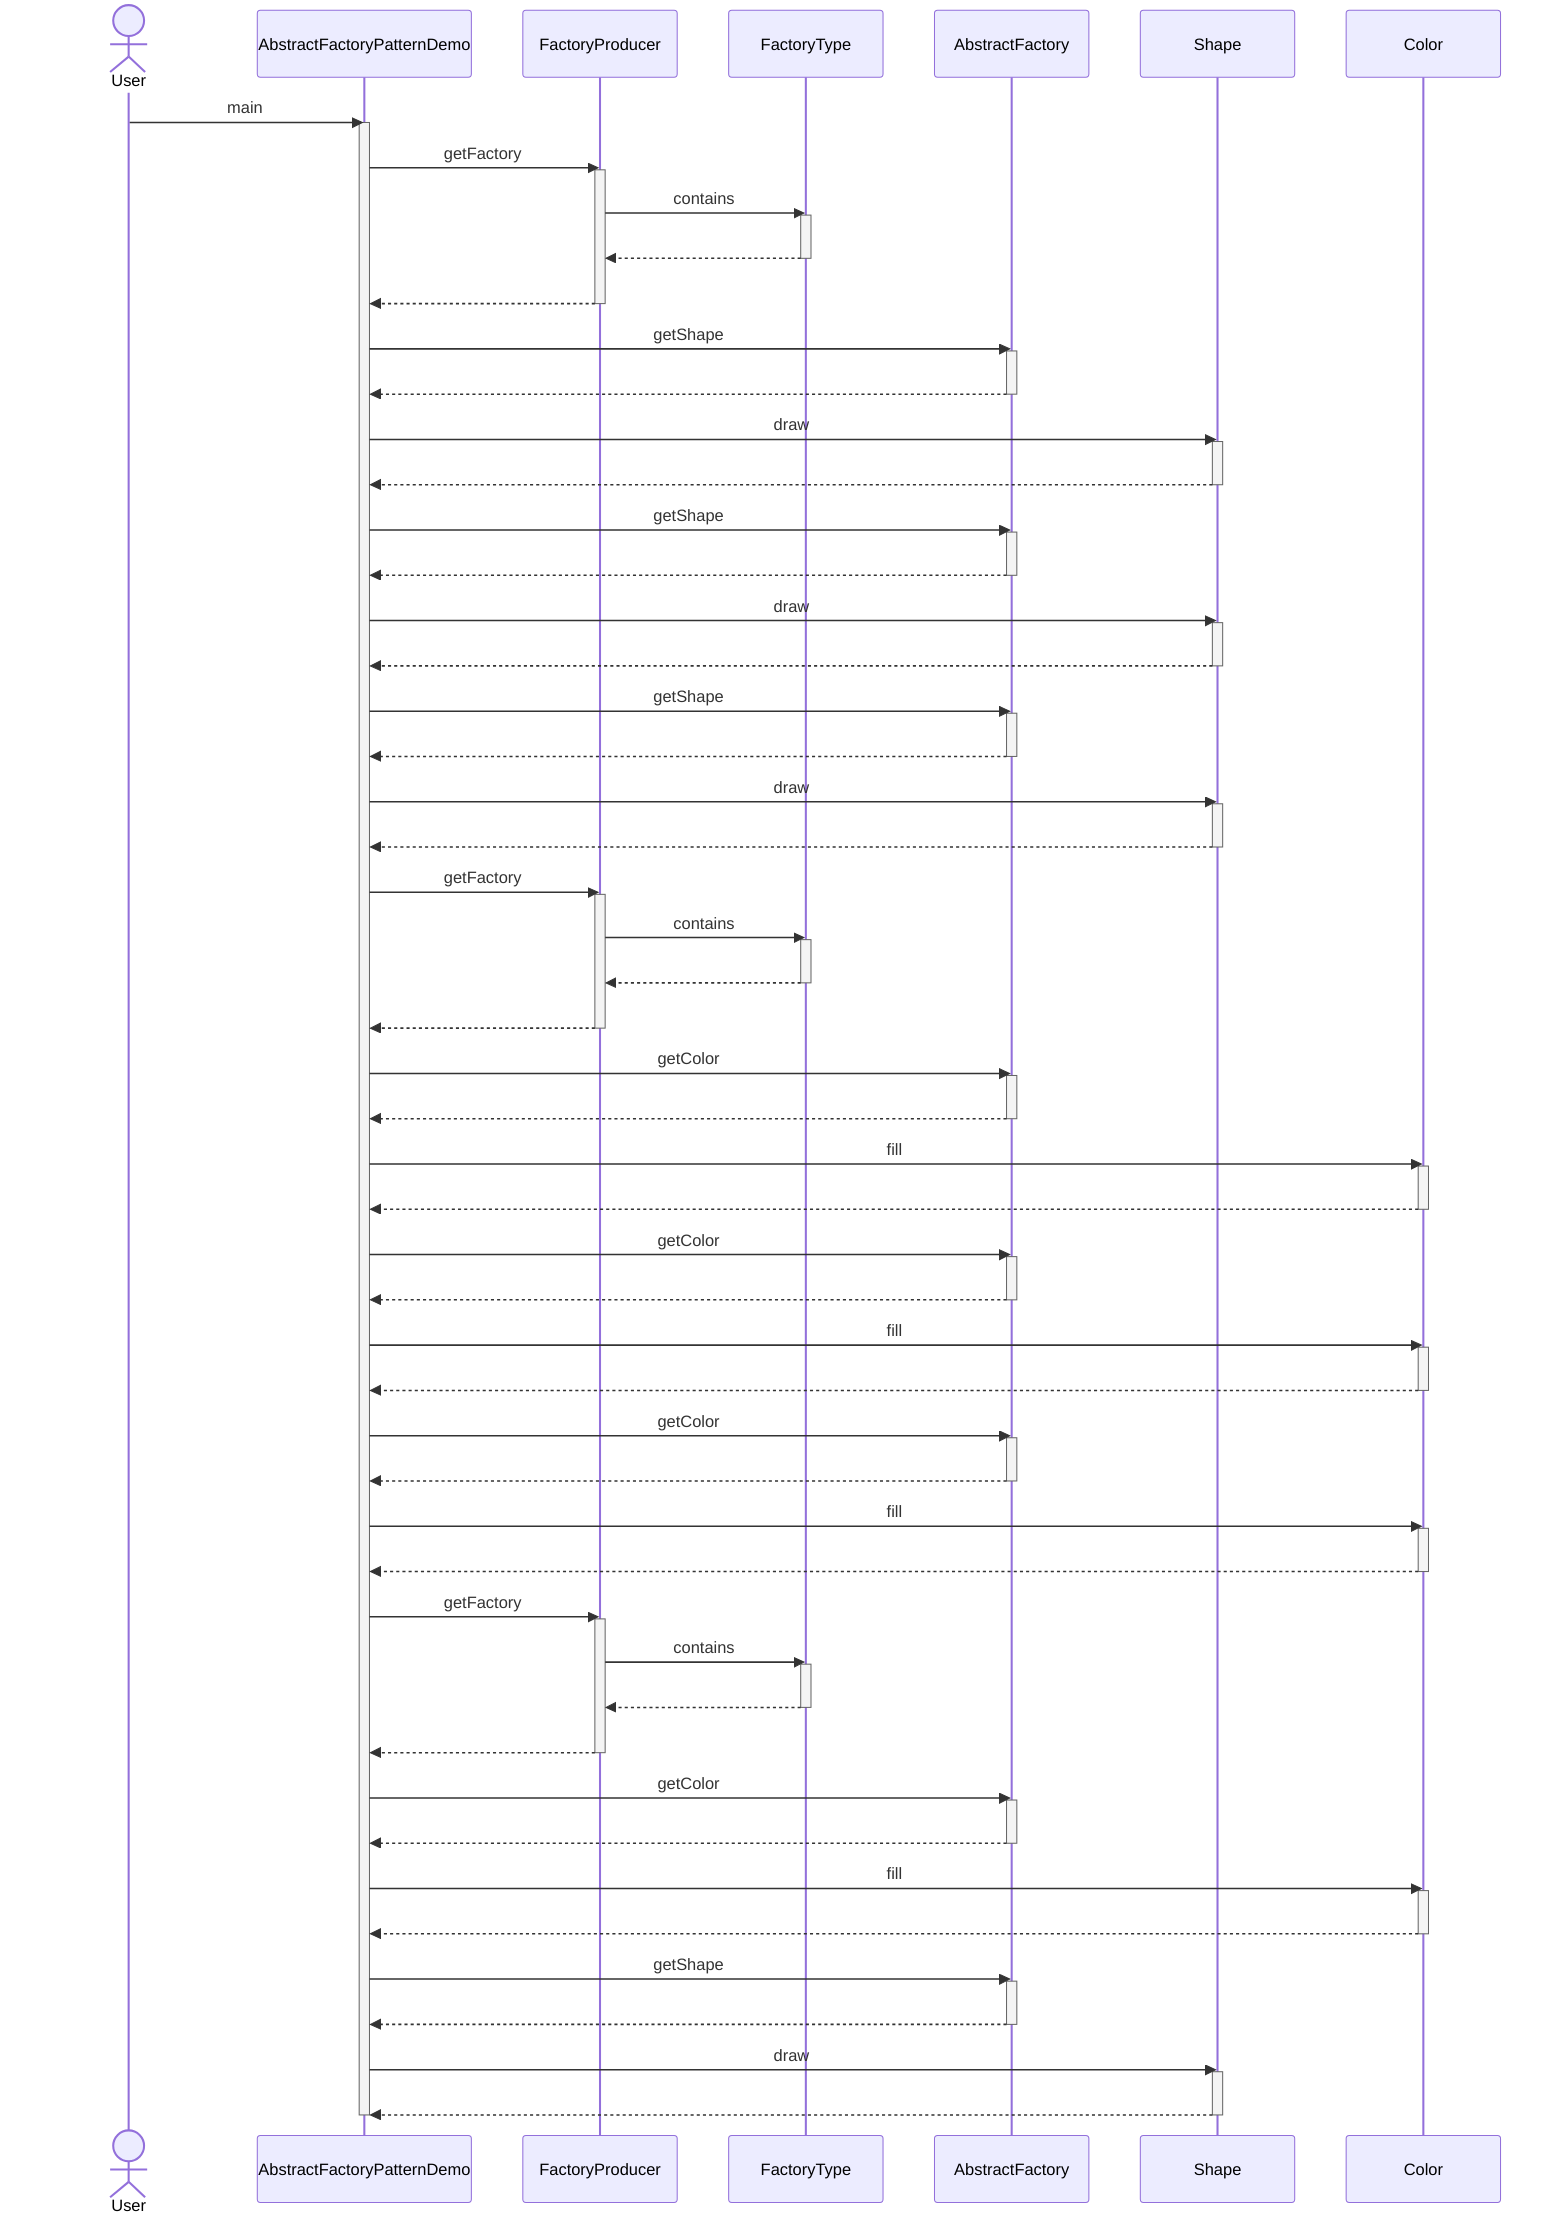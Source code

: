 sequenceDiagram
actor User
User ->> AbstractFactoryPatternDemo : main
activate AbstractFactoryPatternDemo
AbstractFactoryPatternDemo ->> FactoryProducer : getFactory
activate FactoryProducer
FactoryProducer ->> FactoryType : contains
activate FactoryType
FactoryType -->> FactoryProducer : #32; 
deactivate FactoryType
FactoryProducer -->> AbstractFactoryPatternDemo : #32; 
deactivate FactoryProducer
AbstractFactoryPatternDemo ->> AbstractFactory : getShape
activate AbstractFactory
AbstractFactory -->> AbstractFactoryPatternDemo : #32; 
deactivate AbstractFactory
AbstractFactoryPatternDemo ->> Shape : draw
activate Shape
Shape -->> AbstractFactoryPatternDemo : #32; 
deactivate Shape
AbstractFactoryPatternDemo ->> AbstractFactory : getShape
activate AbstractFactory
AbstractFactory -->> AbstractFactoryPatternDemo : #32; 
deactivate AbstractFactory
AbstractFactoryPatternDemo ->> Shape : draw
activate Shape
Shape -->> AbstractFactoryPatternDemo : #32; 
deactivate Shape
AbstractFactoryPatternDemo ->> AbstractFactory : getShape
activate AbstractFactory
AbstractFactory -->> AbstractFactoryPatternDemo : #32; 
deactivate AbstractFactory
AbstractFactoryPatternDemo ->> Shape : draw
activate Shape
Shape -->> AbstractFactoryPatternDemo : #32; 
deactivate Shape
AbstractFactoryPatternDemo ->> FactoryProducer : getFactory
activate FactoryProducer
FactoryProducer ->> FactoryType : contains
activate FactoryType
FactoryType -->> FactoryProducer : #32; 
deactivate FactoryType
FactoryProducer -->> AbstractFactoryPatternDemo : #32; 
deactivate FactoryProducer
AbstractFactoryPatternDemo ->> AbstractFactory : getColor
activate AbstractFactory
AbstractFactory -->> AbstractFactoryPatternDemo : #32; 
deactivate AbstractFactory
AbstractFactoryPatternDemo ->> Color : fill
activate Color
Color -->> AbstractFactoryPatternDemo : #32; 
deactivate Color
AbstractFactoryPatternDemo ->> AbstractFactory : getColor
activate AbstractFactory
AbstractFactory -->> AbstractFactoryPatternDemo : #32; 
deactivate AbstractFactory
AbstractFactoryPatternDemo ->> Color : fill
activate Color
Color -->> AbstractFactoryPatternDemo : #32; 
deactivate Color
AbstractFactoryPatternDemo ->> AbstractFactory : getColor
activate AbstractFactory
AbstractFactory -->> AbstractFactoryPatternDemo : #32; 
deactivate AbstractFactory
AbstractFactoryPatternDemo ->> Color : fill
activate Color
Color -->> AbstractFactoryPatternDemo : #32; 
deactivate Color
AbstractFactoryPatternDemo ->> FactoryProducer : getFactory
activate FactoryProducer
FactoryProducer ->> FactoryType : contains
activate FactoryType
FactoryType -->> FactoryProducer : #32; 
deactivate FactoryType
FactoryProducer -->> AbstractFactoryPatternDemo : #32; 
deactivate FactoryProducer
AbstractFactoryPatternDemo ->> AbstractFactory : getColor
activate AbstractFactory
AbstractFactory -->> AbstractFactoryPatternDemo : #32; 
deactivate AbstractFactory
AbstractFactoryPatternDemo ->> Color : fill
activate Color
Color -->> AbstractFactoryPatternDemo : #32; 
deactivate Color
AbstractFactoryPatternDemo ->> AbstractFactory : getShape
activate AbstractFactory
AbstractFactory -->> AbstractFactoryPatternDemo : #32; 
deactivate AbstractFactory
AbstractFactoryPatternDemo ->> Shape : draw
activate Shape
Shape -->> AbstractFactoryPatternDemo : #32; 
deactivate Shape
deactivate AbstractFactoryPatternDemo